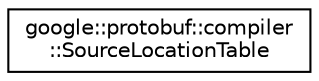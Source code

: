 digraph "类继承关系图"
{
 // LATEX_PDF_SIZE
  edge [fontname="Helvetica",fontsize="10",labelfontname="Helvetica",labelfontsize="10"];
  node [fontname="Helvetica",fontsize="10",shape=record];
  rankdir="LR";
  Node0 [label="google::protobuf::compiler\l::SourceLocationTable",height=0.2,width=0.4,color="black", fillcolor="white", style="filled",URL="$classgoogle_1_1protobuf_1_1compiler_1_1SourceLocationTable.html",tooltip=" "];
}

